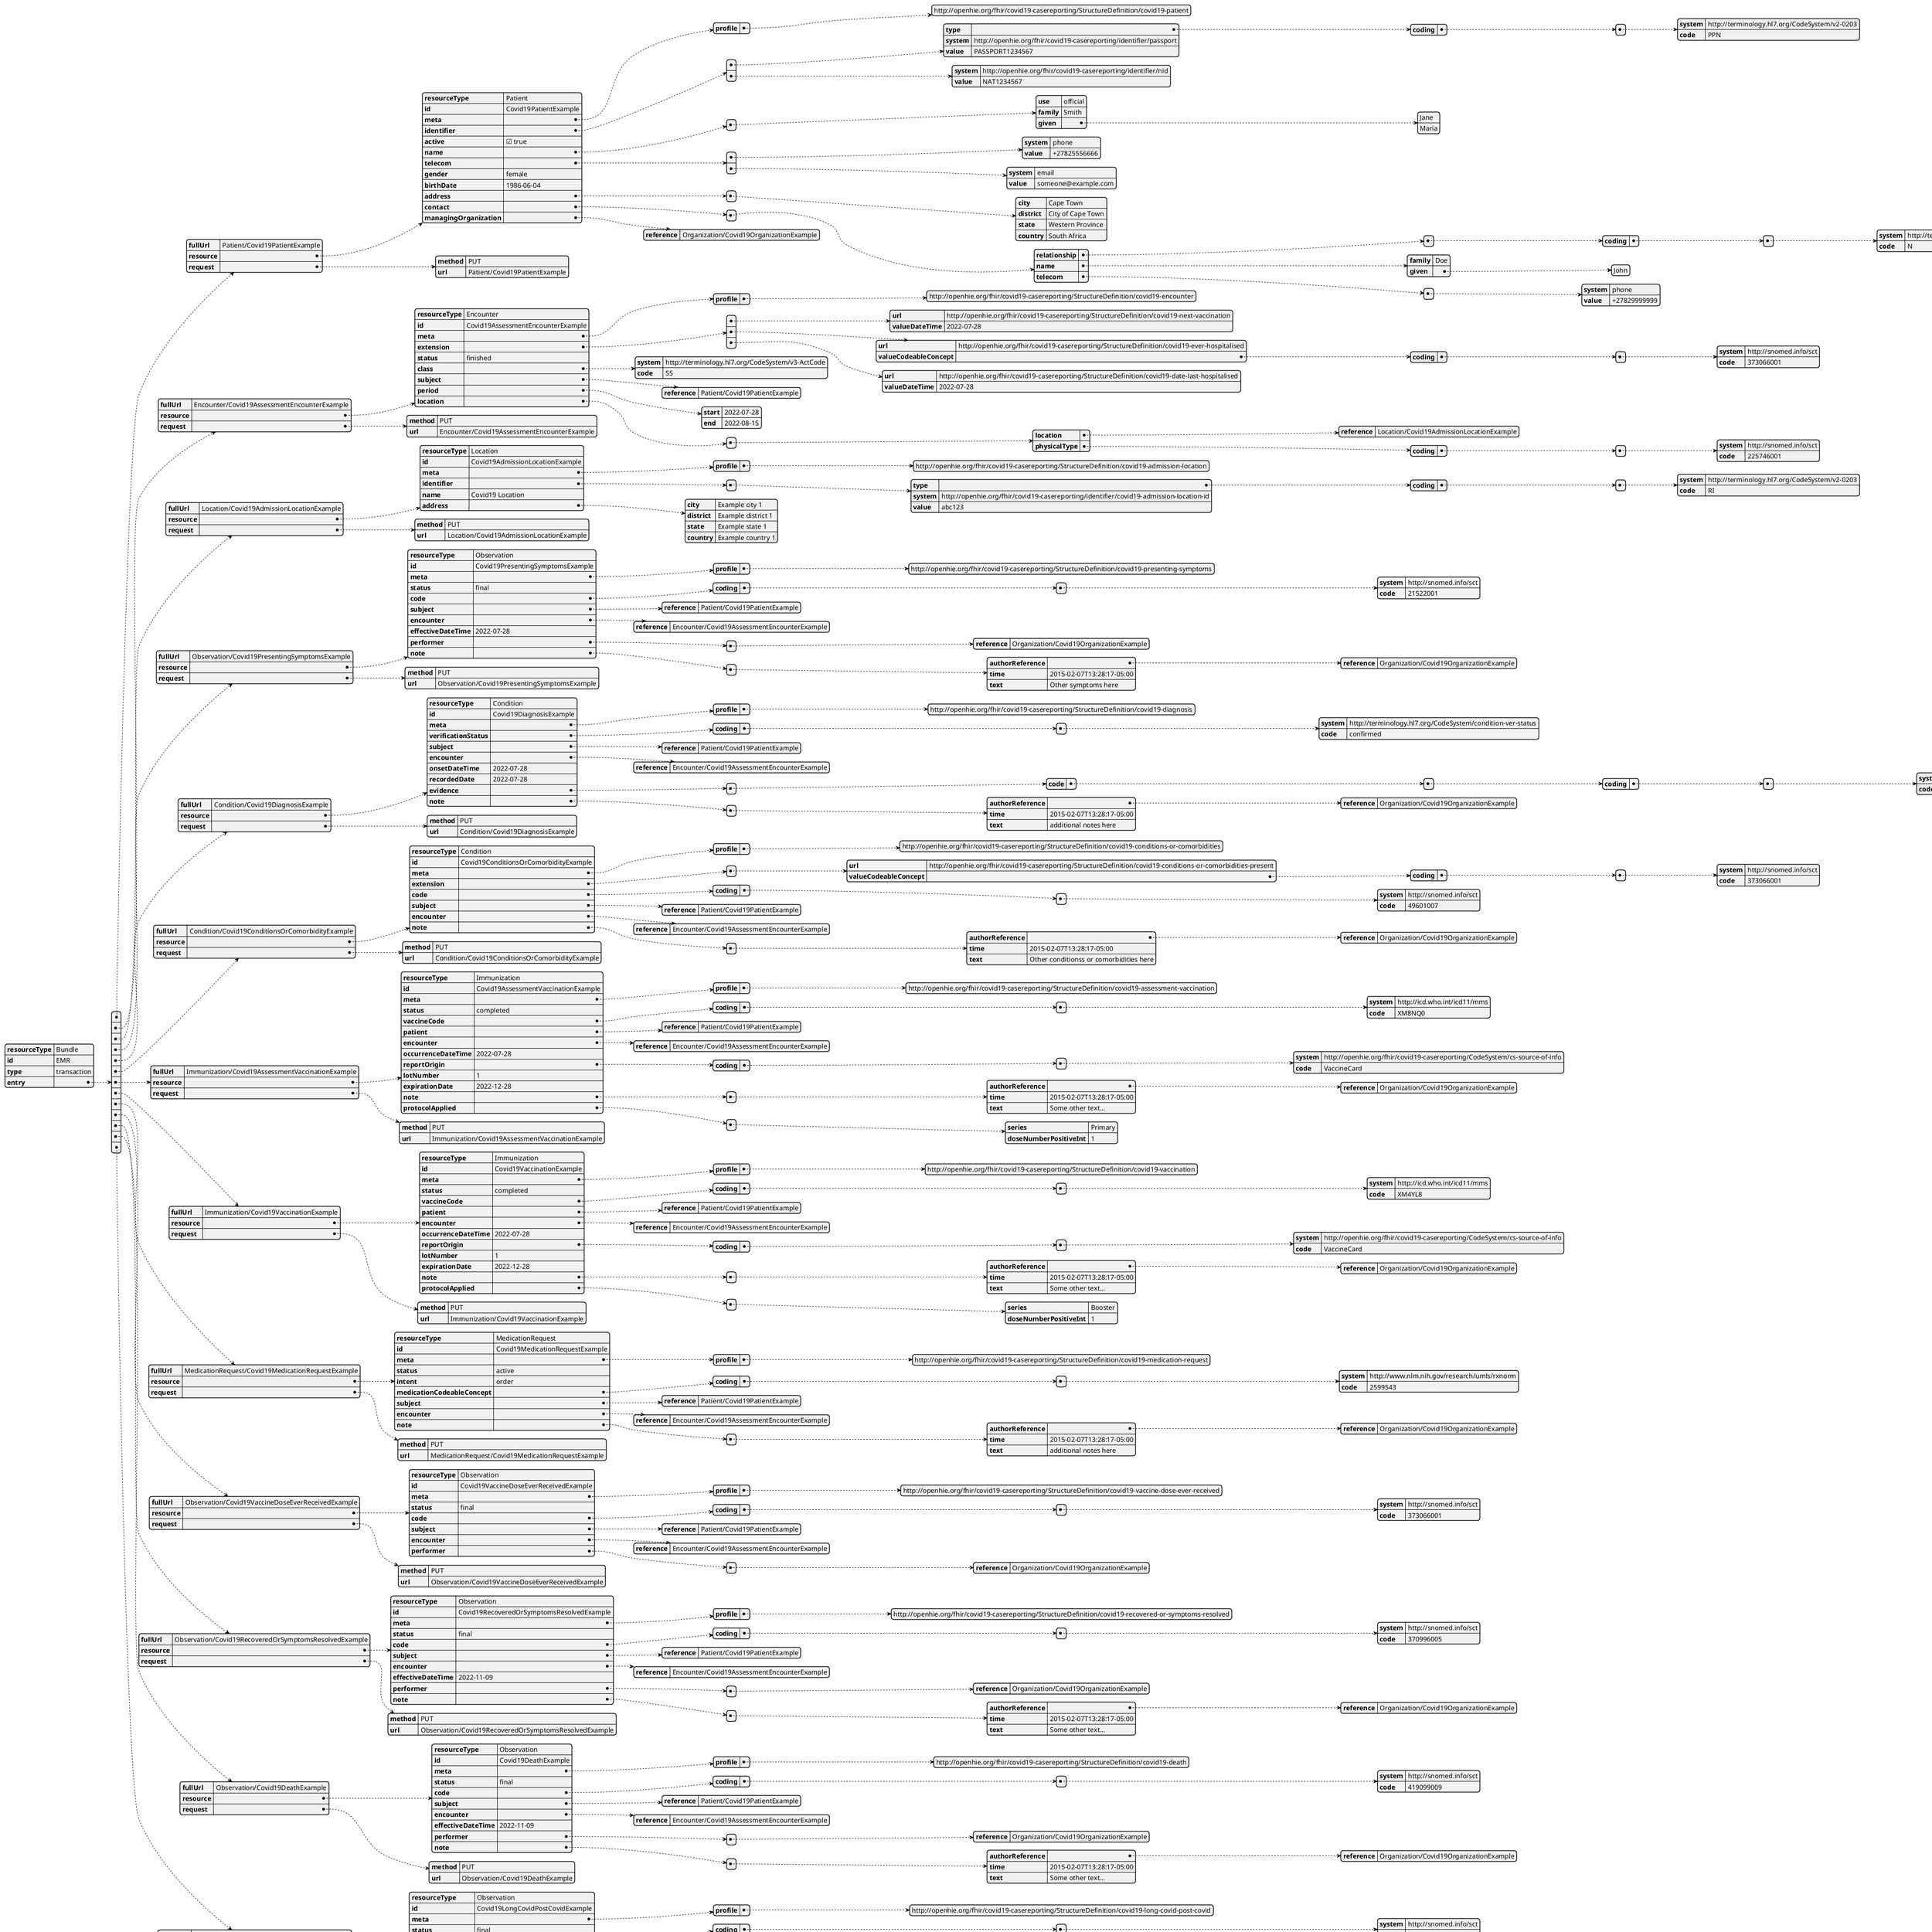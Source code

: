@startjson emr-bundle
{
  "resourceType" : "Bundle",
  "id" : "EMR",
  "type" : "transaction",
  "entry" : [{
    "fullUrl" : "Patient/Covid19PatientExample",
    "resource" : {
      "resourceType" : "Patient",
      "id" : "Covid19PatientExample",
      "meta" : {
        "profile" : ["http://openhie.org/fhir/covid19-casereporting/StructureDefinition/covid19-patient"]
      },
    
      "identifier" : [{
        "type" : {
          "coding" : [{
            "system" : "http://terminology.hl7.org/CodeSystem/v2-0203",
            "code" : "PPN"
          }]
        },
        "system" : "http://openhie.org/fhir/covid19-casereporting/identifier/passport",
        "value" : "PASSPORT1234567"
      },
      {
        "system" : "http://openhie.org/fhir/covid19-casereporting/identifier/nid",
        "value" : "NAT1234567"
      }],
      "active" : true,
      "name" : [{
        "use" : "official",
        "family" : "Smith",
        "given" : ["Jane",
        "Maria"]
      }],
      "telecom" : [{
        "system" : "phone",
        "value" : "+27825556666"
      },
      {
        "system" : "email",
        "value" : "someone@example.com"
      }],
      "gender" : "female",
      "birthDate" : "1986-06-04",
      "address" : [{
        "city" : "Cape Town",
        "district" : "City of Cape Town",
        "state" : "Western Province",
        "country" : "South Africa"
      }],
      "contact" : [{
        "relationship" : [{
          "coding" : [{
            "system" : "http://terminology.hl7.org/CodeSystem/v2-0131",
            "code" : "N"
          }]
        }],
        "name" : {
          "family" : "Doe",
          "given" : ["John"]
        },
        "telecom" : [{
          "system" : "phone",
          "value" : "+27829999999"
        }]
      }],
      "managingOrganization" : {
        "reference" : "Organization/Covid19OrganizationExample"
      }
    },
    "request" : {
      "method" : "PUT",
      "url" : "Patient/Covid19PatientExample"
    }
  },
  {
    "fullUrl" : "Encounter/Covid19AssessmentEncounterExample",
    "resource" : {
      "resourceType" : "Encounter",
      "id" : "Covid19AssessmentEncounterExample",
      "meta" : {
        "profile" : ["http://openhie.org/fhir/covid19-casereporting/StructureDefinition/covid19-encounter"]
      },
      
      "extension" : [{
        "url" : "http://openhie.org/fhir/covid19-casereporting/StructureDefinition/covid19-next-vaccination",
        "valueDateTime" : "2022-07-28"
      },
      {
        "url" : "http://openhie.org/fhir/covid19-casereporting/StructureDefinition/covid19-ever-hospitalised",
        "valueCodeableConcept" : {
          "coding" : [{
            "system" : "http://snomed.info/sct",
            "code" : "373066001"
          }]
        }
      },
      {
        "url" : "http://openhie.org/fhir/covid19-casereporting/StructureDefinition/covid19-date-last-hospitalised",
        "valueDateTime" : "2022-07-28"
      }],
      "status" : "finished",
      "class" : {
        "system" : "http://terminology.hl7.org/CodeSystem/v3-ActCode",
        "code" : "SS"
      },
      "subject" : {
        "reference" : "Patient/Covid19PatientExample"
      },
      "period" : {
        "start" : "2022-07-28",
        "end" : "2022-08-15"
      },
      "location" : [{
        "location" : {
          "reference" : "Location/Covid19AdmissionLocationExample"
        },
        "physicalType" : {
          "coding" : [{
            "system" : "http://snomed.info/sct",
            "code" : "225746001"
          }]
        }
      }]
    },
    "request" : {
      "method" : "PUT",
      "url" : "Encounter/Covid19AssessmentEncounterExample"
    }
  },
  {
    "fullUrl" : "Location/Covid19AdmissionLocationExample",
    "resource" : {
      "resourceType" : "Location",
      "id" : "Covid19AdmissionLocationExample",
      "meta" : {
        "profile" : ["http://openhie.org/fhir/covid19-casereporting/StructureDefinition/covid19-admission-location"]
      },
     
      "identifier" : [{
        "type" : {
          "coding" : [{
            "system" : "http://terminology.hl7.org/CodeSystem/v2-0203",
            "code" : "RI"
          }]
        },
        "system" : "http://openhie.org/fhir/covid19-casereporting/identifier/covid19-admission-location-id",
        "value" : "abc123"
      }],
      "name" : "Covid19 Location",
      "address" : {
        "city" : "Example city 1",
        "district" : "Example district 1",
        "state" : "Example state 1",
        "country" : "Example country 1"
      }
    },
    "request" : {
      "method" : "PUT",
      "url" : "Location/Covid19AdmissionLocationExample"
    }
  },
  {
    "fullUrl" : "Observation/Covid19PresentingSymptomsExample",
    "resource" : {
      "resourceType" : "Observation",
      "id" : "Covid19PresentingSymptomsExample",
      "meta" : {
        "profile" : ["http://openhie.org/fhir/covid19-casereporting/StructureDefinition/covid19-presenting-symptoms"]
      },
    
      "status" : "final",
      "code" : {
        "coding" : [{
          "system" : "http://snomed.info/sct",
          "code" : "21522001"
        }]
      },
      "subject" : {
        "reference" : "Patient/Covid19PatientExample"
      },
      "encounter" : {
        "reference" : "Encounter/Covid19AssessmentEncounterExample"
      },
      "effectiveDateTime" : "2022-07-28",
      "performer" : [{
        "reference" : "Organization/Covid19OrganizationExample"
      }],
      "note" : [{
        "authorReference" : {
          "reference" : "Organization/Covid19OrganizationExample"
        },
        "time" : "2015-02-07T13:28:17-05:00",
        "text" : "Other symptoms here"
      }]
    },
    "request" : {
      "method" : "PUT",
      "url" : "Observation/Covid19PresentingSymptomsExample"
    }
  },
  {
    "fullUrl" : "Condition/Covid19DiagnosisExample",
    "resource" : {
      "resourceType" : "Condition",
      "id" : "Covid19DiagnosisExample",
      "meta" : {
        "profile" : ["http://openhie.org/fhir/covid19-casereporting/StructureDefinition/covid19-diagnosis"]
      },
     
      "verificationStatus" : {
        "coding" : [{
          "system" : "http://terminology.hl7.org/CodeSystem/condition-ver-status",
          "code" : "confirmed"
        }]
      },
      "subject" : {
        "reference" : "Patient/Covid19PatientExample"
      },
      "encounter" : {
        "reference" : "Encounter/Covid19AssessmentEncounterExample"
      },
      "onsetDateTime" : "2022-07-28",
      "recordedDate" : "2022-07-28",
      "evidence" : [{
        "code" : [{
          "coding" : [{
            "system" : "http://snomed.info/sct",
            "code" : "84387000"
          }]
        }]
      }],
      "note" : [{
        "authorReference" : {
          "reference" : "Organization/Covid19OrganizationExample"
        },
        "time" : "2015-02-07T13:28:17-05:00",
        "text" : "additional notes here"
      }]
    },
    "request" : {
      "method" : "PUT",
      "url" : "Condition/Covid19DiagnosisExample"
    }
  },
  {
    "fullUrl" : "Condition/Covid19ConditionsOrComorbidityExample",
    "resource" : {
      "resourceType" : "Condition",
      "id" : "Covid19ConditionsOrComorbidityExample",
      "meta" : {
        "profile" : ["http://openhie.org/fhir/covid19-casereporting/StructureDefinition/covid19-conditions-or-comorbidities"]
      },
     
      "extension" : [{
        "url" : "http://openhie.org/fhir/covid19-casereporting/StructureDefinition/covid19-conditions-or-comorbidities-present",
        "valueCodeableConcept" : {
          "coding" : [{
            "system" : "http://snomed.info/sct",
            "code" : "373066001"
          }]
        }
      }],
      "code" : {
        "coding" : [{
          "system" : "http://snomed.info/sct",
          "code" : "49601007"
        }]
      },
      "subject" : {
        "reference" : "Patient/Covid19PatientExample"
      },
      "encounter" : {
        "reference" : "Encounter/Covid19AssessmentEncounterExample"
      },
      "note" : [{
        "authorReference" : {
          "reference" : "Organization/Covid19OrganizationExample"
        },
        "time" : "2015-02-07T13:28:17-05:00",
        "text" : "Other conditionss or comorbidities here"
      }]
    },
    "request" : {
      "method" : "PUT",
      "url" : "Condition/Covid19ConditionsOrComorbidityExample"
    }
  },
  {
    "fullUrl" : "Immunization/Covid19AssessmentVaccinationExample",
    "resource" : {
      "resourceType" : "Immunization",
      "id" : "Covid19AssessmentVaccinationExample",
      "meta" : {
        "profile" : ["http://openhie.org/fhir/covid19-casereporting/StructureDefinition/covid19-assessment-vaccination"]
      },
     
      "status" : "completed",
      "vaccineCode" : {
        "coding" : [{
          "system" : "http://icd.who.int/icd11/mms",
          "code" : "XM8NQ0"
        }]
      },
      "patient" : {
        "reference" : "Patient/Covid19PatientExample"
      },
      "encounter" : {
        "reference" : "Encounter/Covid19AssessmentEncounterExample"
      },
      "occurrenceDateTime" : "2022-07-28",
      "reportOrigin" : {
        "coding" : [{
          "system" : "http://openhie.org/fhir/covid19-casereporting/CodeSystem/cs-source-of-info",
          "code" : "VaccineCard"
        }]
      },
      "lotNumber" : "1",
      "expirationDate" : "2022-12-28",
      "note" : [{
        "authorReference" : {
          "reference" : "Organization/Covid19OrganizationExample"
        },
        "time" : "2015-02-07T13:28:17-05:00",
        "text" : "Some other text..."
      }],
      "protocolApplied" : [{
        "series" : "Primary",
        "doseNumberPositiveInt" : 1
      }]
    },
    "request" : {
      "method" : "PUT",
      "url" : "Immunization/Covid19AssessmentVaccinationExample"
    }
  },
  {
    "fullUrl" : "Immunization/Covid19VaccinationExample",
    "resource" : {
      "resourceType" : "Immunization",
      "id" : "Covid19VaccinationExample",
      "meta" : {
        "profile" : ["http://openhie.org/fhir/covid19-casereporting/StructureDefinition/covid19-vaccination"]
      },
     
      "status" : "completed",
      "vaccineCode" : {
        "coding" : [{
          "system" : "http://icd.who.int/icd11/mms",
          "code" : "XM4YL8"
        }]
      },
      "patient" : {
        "reference" : "Patient/Covid19PatientExample"
      },
      "encounter" : {
        "reference" : "Encounter/Covid19AssessmentEncounterExample"
      },
      "occurrenceDateTime" : "2022-07-28",
      "reportOrigin" : {
        "coding" : [{
          "system" : "http://openhie.org/fhir/covid19-casereporting/CodeSystem/cs-source-of-info",
          "code" : "VaccineCard"
        }]
      },
      "lotNumber" : "1",
      "expirationDate" : "2022-12-28",
      "note" : [{
        "authorReference" : {
          "reference" : "Organization/Covid19OrganizationExample"
        },
        "time" : "2015-02-07T13:28:17-05:00",
        "text" : "Some other text..."
      }],
      "protocolApplied" : [{
        "series" : "Booster",
        "doseNumberPositiveInt" : 1
      }]
    },
    "request" : {
      "method" : "PUT",
      "url" : "Immunization/Covid19VaccinationExample"
    }
  },
  {
    "fullUrl" : "MedicationRequest/Covid19MedicationRequestExample",
    "resource" : {
      "resourceType" : "MedicationRequest",
      "id" : "Covid19MedicationRequestExample",
      "meta" : {
        "profile" : ["http://openhie.org/fhir/covid19-casereporting/StructureDefinition/covid19-medication-request"]
      },
      
      "status" : "active",
      "intent" : "order",
      "medicationCodeableConcept" : {
        "coding" : [{
          "system" : "http://www.nlm.nih.gov/research/umls/rxnorm",
          "code" : "2599543"
        }]
      },
      "subject" : {
        "reference" : "Patient/Covid19PatientExample"
      },
      "encounter" : {
        "reference" : "Encounter/Covid19AssessmentEncounterExample"
      },
      "note" : [{
        "authorReference" : {
          "reference" : "Organization/Covid19OrganizationExample"
        },
        "time" : "2015-02-07T13:28:17-05:00",
        "text" : "additional notes here"
      }]
    },
    "request" : {
      "method" : "PUT",
      "url" : "MedicationRequest/Covid19MedicationRequestExample"
    }
  },
  {
    "fullUrl" : "Observation/Covid19VaccineDoseEverReceivedExample",
    "resource" : {
      "resourceType" : "Observation",
      "id" : "Covid19VaccineDoseEverReceivedExample",
      "meta" : {
        "profile" : ["http://openhie.org/fhir/covid19-casereporting/StructureDefinition/covid19-vaccine-dose-ever-received"]
      },
    
      "status" : "final",
      "code" : {
        "coding" : [{
          "system" : "http://snomed.info/sct",
          "code" : "373066001"
        }]
      },
      "subject" : {
        "reference" : "Patient/Covid19PatientExample"
      },
      "encounter" : {
        "reference" : "Encounter/Covid19AssessmentEncounterExample"
      },
      "performer" : [{
        "reference" : "Organization/Covid19OrganizationExample"
      }]
    },
    "request" : {
      "method" : "PUT",
      "url" : "Observation/Covid19VaccineDoseEverReceivedExample"
    }
  },
  {
    "fullUrl" : "Observation/Covid19RecoveredOrSymptomsResolvedExample",
    "resource" : {
      "resourceType" : "Observation",
      "id" : "Covid19RecoveredOrSymptomsResolvedExample",
      "meta" : {
        "profile" : ["http://openhie.org/fhir/covid19-casereporting/StructureDefinition/covid19-recovered-or-symptoms-resolved"]
      },
    
      "status" : "final",
      "code" : {
        "coding" : [{
          "system" : "http://snomed.info/sct",
          "code" : "370996005"
        }]
      },
      "subject" : {
        "reference" : "Patient/Covid19PatientExample"
      },
      "encounter" : {
        "reference" : "Encounter/Covid19AssessmentEncounterExample"
      },
      "effectiveDateTime" : "2022-11-09",
      "performer" : [{
        "reference" : "Organization/Covid19OrganizationExample"
      }],
      "note" : [{
        "authorReference" : {
          "reference" : "Organization/Covid19OrganizationExample"
        },
        "time" : "2015-02-07T13:28:17-05:00",
        "text" : "Some other text..."
      }]
    },
    "request" : {
      "method" : "PUT",
      "url" : "Observation/Covid19RecoveredOrSymptomsResolvedExample"
    }
  },
  {
    "fullUrl" : "Observation/Covid19DeathExample",
    "resource" : {
      "resourceType" : "Observation",
      "id" : "Covid19DeathExample",
      "meta" : {
        "profile" : ["http://openhie.org/fhir/covid19-casereporting/StructureDefinition/covid19-death"]
      },
     
      "status" : "final",
      "code" : {
        "coding" : [{
          "system" : "http://snomed.info/sct",
          "code" : "419099009"
        }]
      },
      "subject" : {
        "reference" : "Patient/Covid19PatientExample"
      },
      "encounter" : {
        "reference" : "Encounter/Covid19AssessmentEncounterExample"
      },
      "effectiveDateTime" : "2022-11-09",
      "performer" : [{
        "reference" : "Organization/Covid19OrganizationExample"
      }],
      "note" : [{
        "authorReference" : {
          "reference" : "Organization/Covid19OrganizationExample"
        },
        "time" : "2015-02-07T13:28:17-05:00",
        "text" : "Some other text..."
      }]
    },
    "request" : {
      "method" : "PUT",
      "url" : "Observation/Covid19DeathExample"
    }
  },
  {
    "fullUrl" : "Observation/Covid19LongCovidPostCovidExample",
    "resource" : {
      "resourceType" : "Observation",
      "id" : "Covid19LongCovidPostCovidExample",
      "meta" : {
        "profile" : ["http://openhie.org/fhir/covid19-casereporting/StructureDefinition/covid19-long-covid-post-covid"]
      },
     
      "status" : "final",
      "code" : {
        "coding" : [{
          "system" : "http://snomed.info/sct",
          "code" : "1119303003"
        }]
      },
      "subject" : {
        "reference" : "Patient/Covid19PatientExample"
      },
      "encounter" : {
        "reference" : "Encounter/Covid19AssessmentEncounterExample"
      },
      "effectiveDateTime" : "2022-11-09",
      "performer" : [{
        "reference" : "Organization/Covid19OrganizationExample"
      }],
      "note" : [{
        "authorReference" : {
          "reference" : "Organization/Covid19OrganizationExample"
        },
        "time" : "2015-02-07T13:28:17-05:00",
        "text" : "Some other text..."
      }]
    },
    "request" : {
      "method" : "PUT",
      "url" : "Observation/Covid19LongCovidPostCovidExample"
    }
  }]
}
@endjson